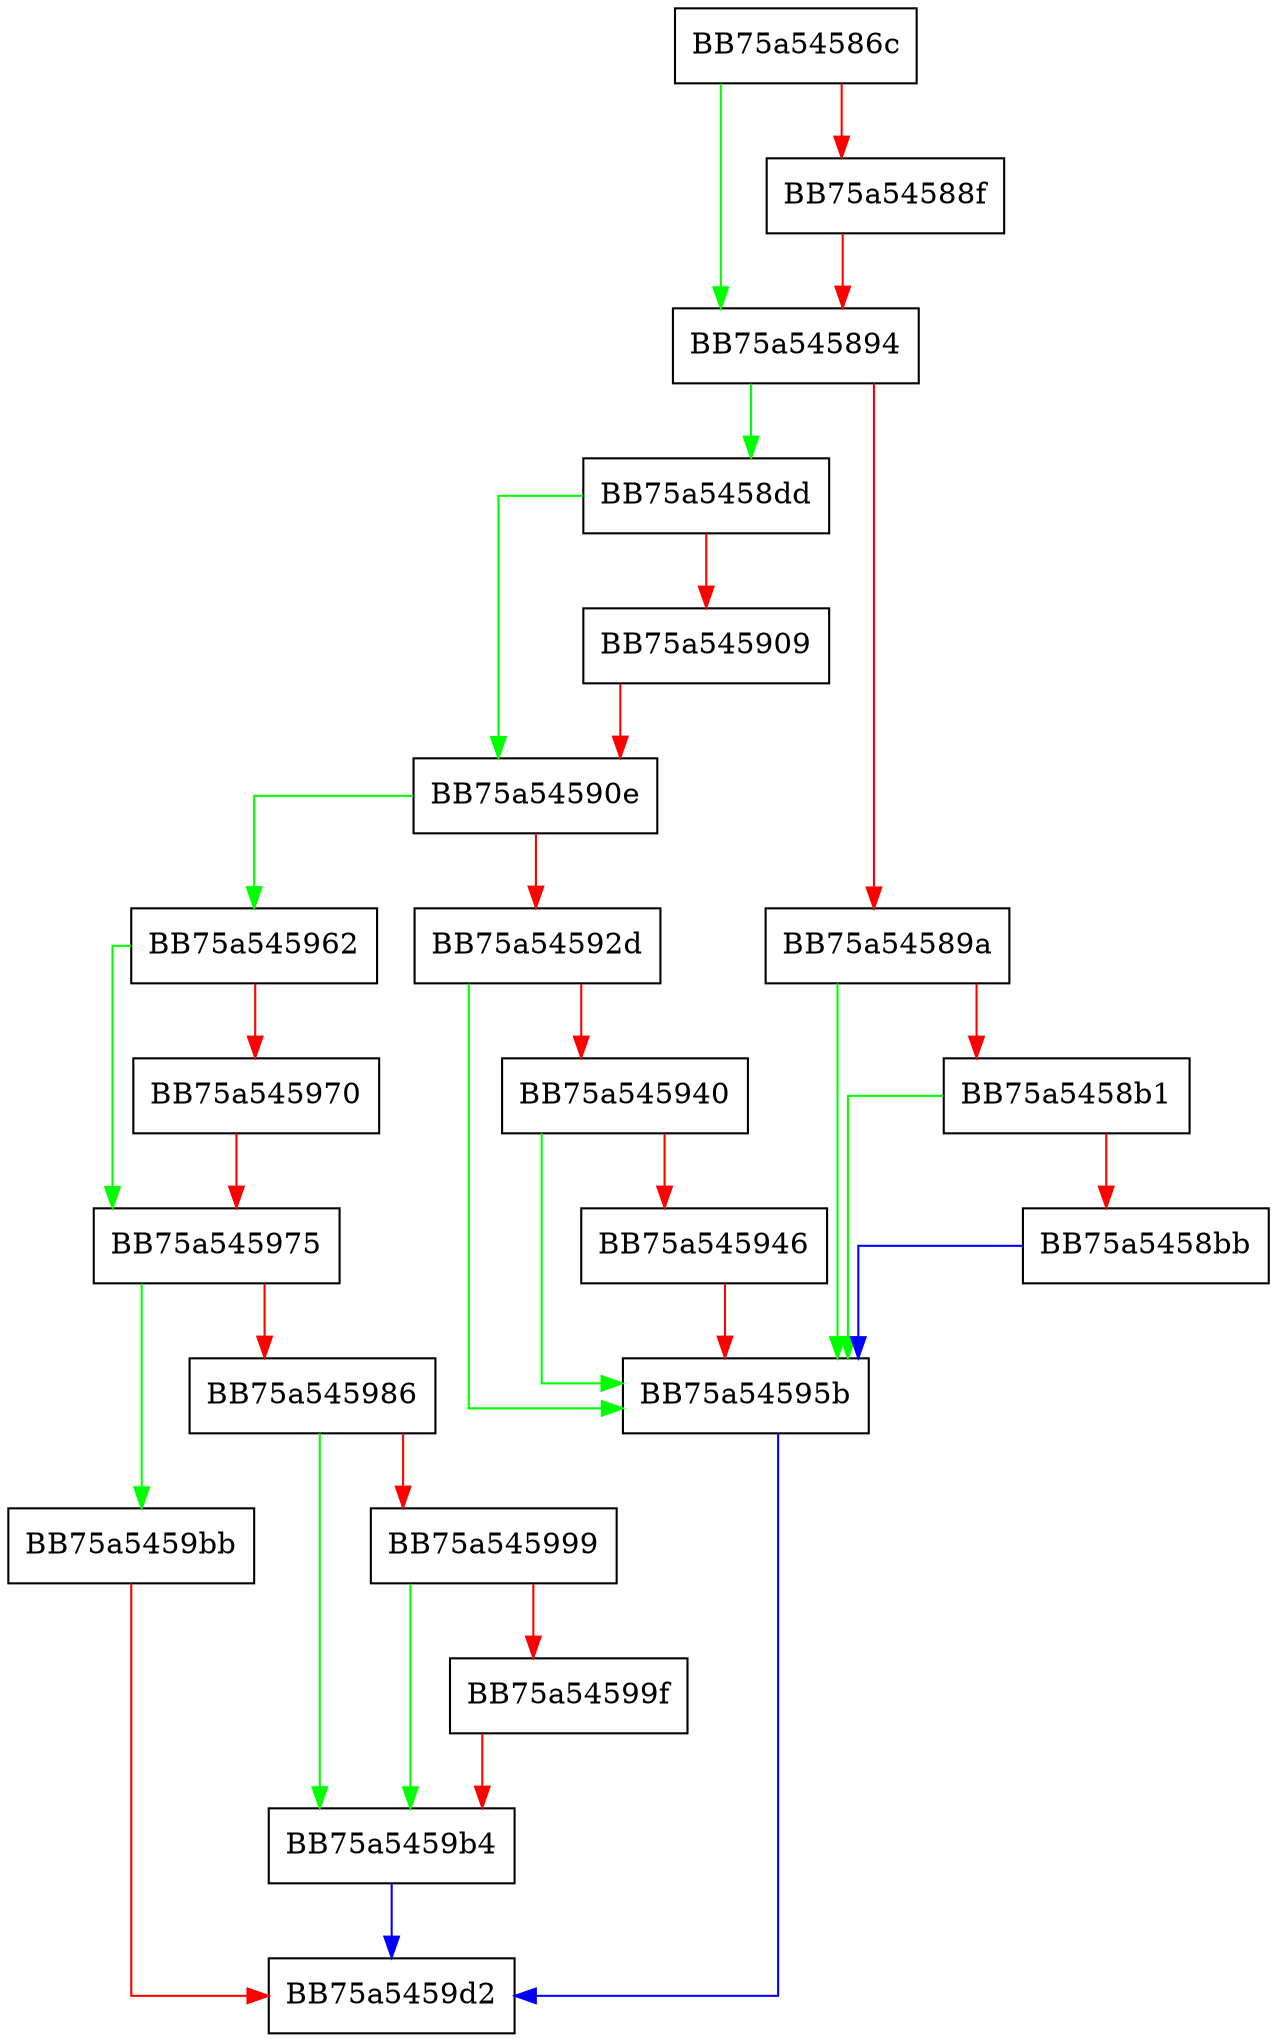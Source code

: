 digraph InitEnum {
  node [shape="box"];
  graph [splines=ortho];
  BB75a54586c -> BB75a545894 [color="green"];
  BB75a54586c -> BB75a54588f [color="red"];
  BB75a54588f -> BB75a545894 [color="red"];
  BB75a545894 -> BB75a5458dd [color="green"];
  BB75a545894 -> BB75a54589a [color="red"];
  BB75a54589a -> BB75a54595b [color="green"];
  BB75a54589a -> BB75a5458b1 [color="red"];
  BB75a5458b1 -> BB75a54595b [color="green"];
  BB75a5458b1 -> BB75a5458bb [color="red"];
  BB75a5458bb -> BB75a54595b [color="blue"];
  BB75a5458dd -> BB75a54590e [color="green"];
  BB75a5458dd -> BB75a545909 [color="red"];
  BB75a545909 -> BB75a54590e [color="red"];
  BB75a54590e -> BB75a545962 [color="green"];
  BB75a54590e -> BB75a54592d [color="red"];
  BB75a54592d -> BB75a54595b [color="green"];
  BB75a54592d -> BB75a545940 [color="red"];
  BB75a545940 -> BB75a54595b [color="green"];
  BB75a545940 -> BB75a545946 [color="red"];
  BB75a545946 -> BB75a54595b [color="red"];
  BB75a54595b -> BB75a5459d2 [color="blue"];
  BB75a545962 -> BB75a545975 [color="green"];
  BB75a545962 -> BB75a545970 [color="red"];
  BB75a545970 -> BB75a545975 [color="red"];
  BB75a545975 -> BB75a5459bb [color="green"];
  BB75a545975 -> BB75a545986 [color="red"];
  BB75a545986 -> BB75a5459b4 [color="green"];
  BB75a545986 -> BB75a545999 [color="red"];
  BB75a545999 -> BB75a5459b4 [color="green"];
  BB75a545999 -> BB75a54599f [color="red"];
  BB75a54599f -> BB75a5459b4 [color="red"];
  BB75a5459b4 -> BB75a5459d2 [color="blue"];
  BB75a5459bb -> BB75a5459d2 [color="red"];
}